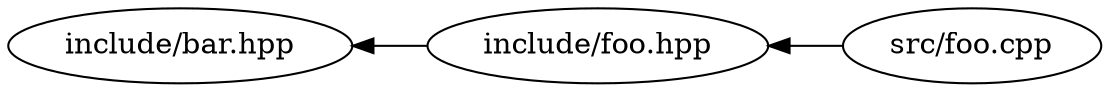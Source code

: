 digraph {
	rankdir=RL
	homechuckgitchuck1pythonprojectsc_projectsgcc_header_depsrcfoocpp [label="src/foo.cpp"]
	includefoohpp [label="include/foo.hpp"]
	includebarhpp [label="include/bar.hpp"]
	homechuckgitchuck1pythonprojectsc_projectsgcc_header_depsrcfoocpp -> includefoohpp
	includefoohpp -> includebarhpp
}
